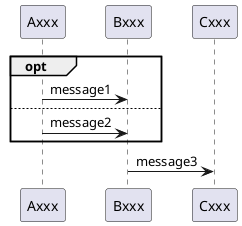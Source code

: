 {
  "sha1": "sbr6ukuv43dg1h4jcnrib4p376rleid",
  "insertion": {
    "when": "2024-06-04T17:28:44.938Z",
    "user": "plantuml@gmail.com"
  }
}
@startuml

opt
	Axxx ->Bxxx : message1
else
	Axxx ->Bxxx : message2
end

Bxxx->Cxxx : message3

@enduml

